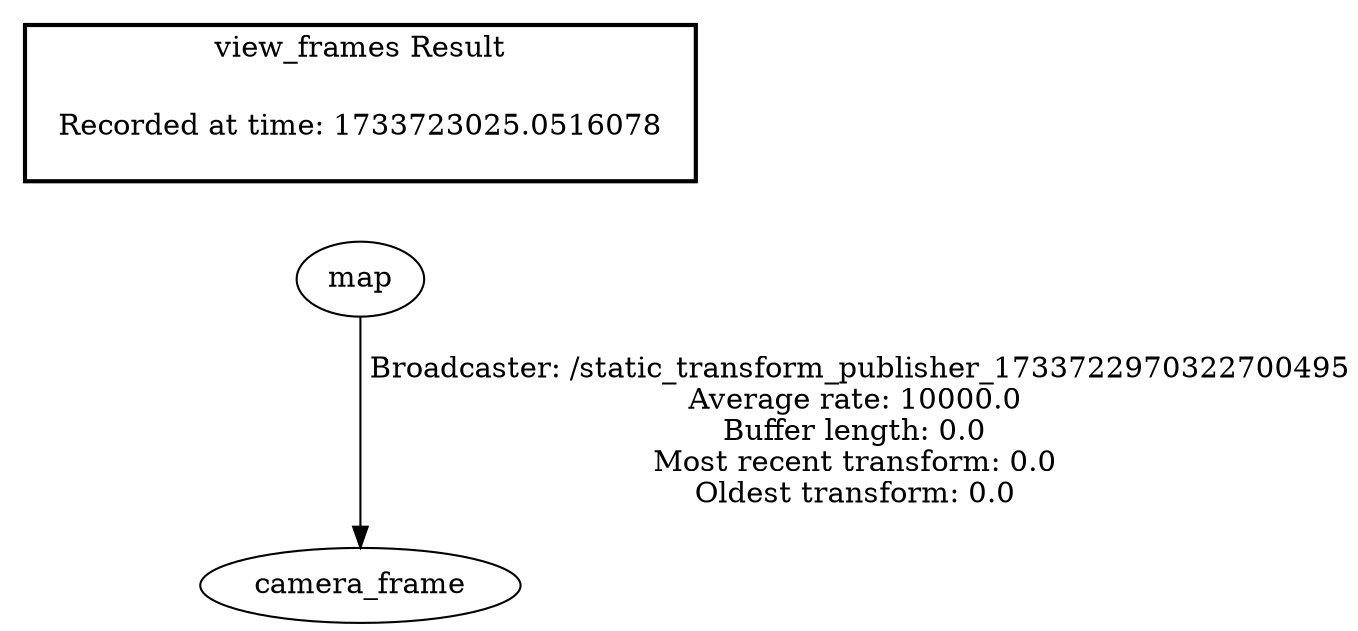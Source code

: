 digraph G {
"map" -> "camera_frame"[label=" Broadcaster: /static_transform_publisher_1733722970322700495\nAverage rate: 10000.0\nBuffer length: 0.0\nMost recent transform: 0.0\nOldest transform: 0.0\n"];
edge [style=invis];
 subgraph cluster_legend { style=bold; color=black; label ="view_frames Result";
"Recorded at time: 1733723025.0516078"[ shape=plaintext ] ;
}->"map";
}